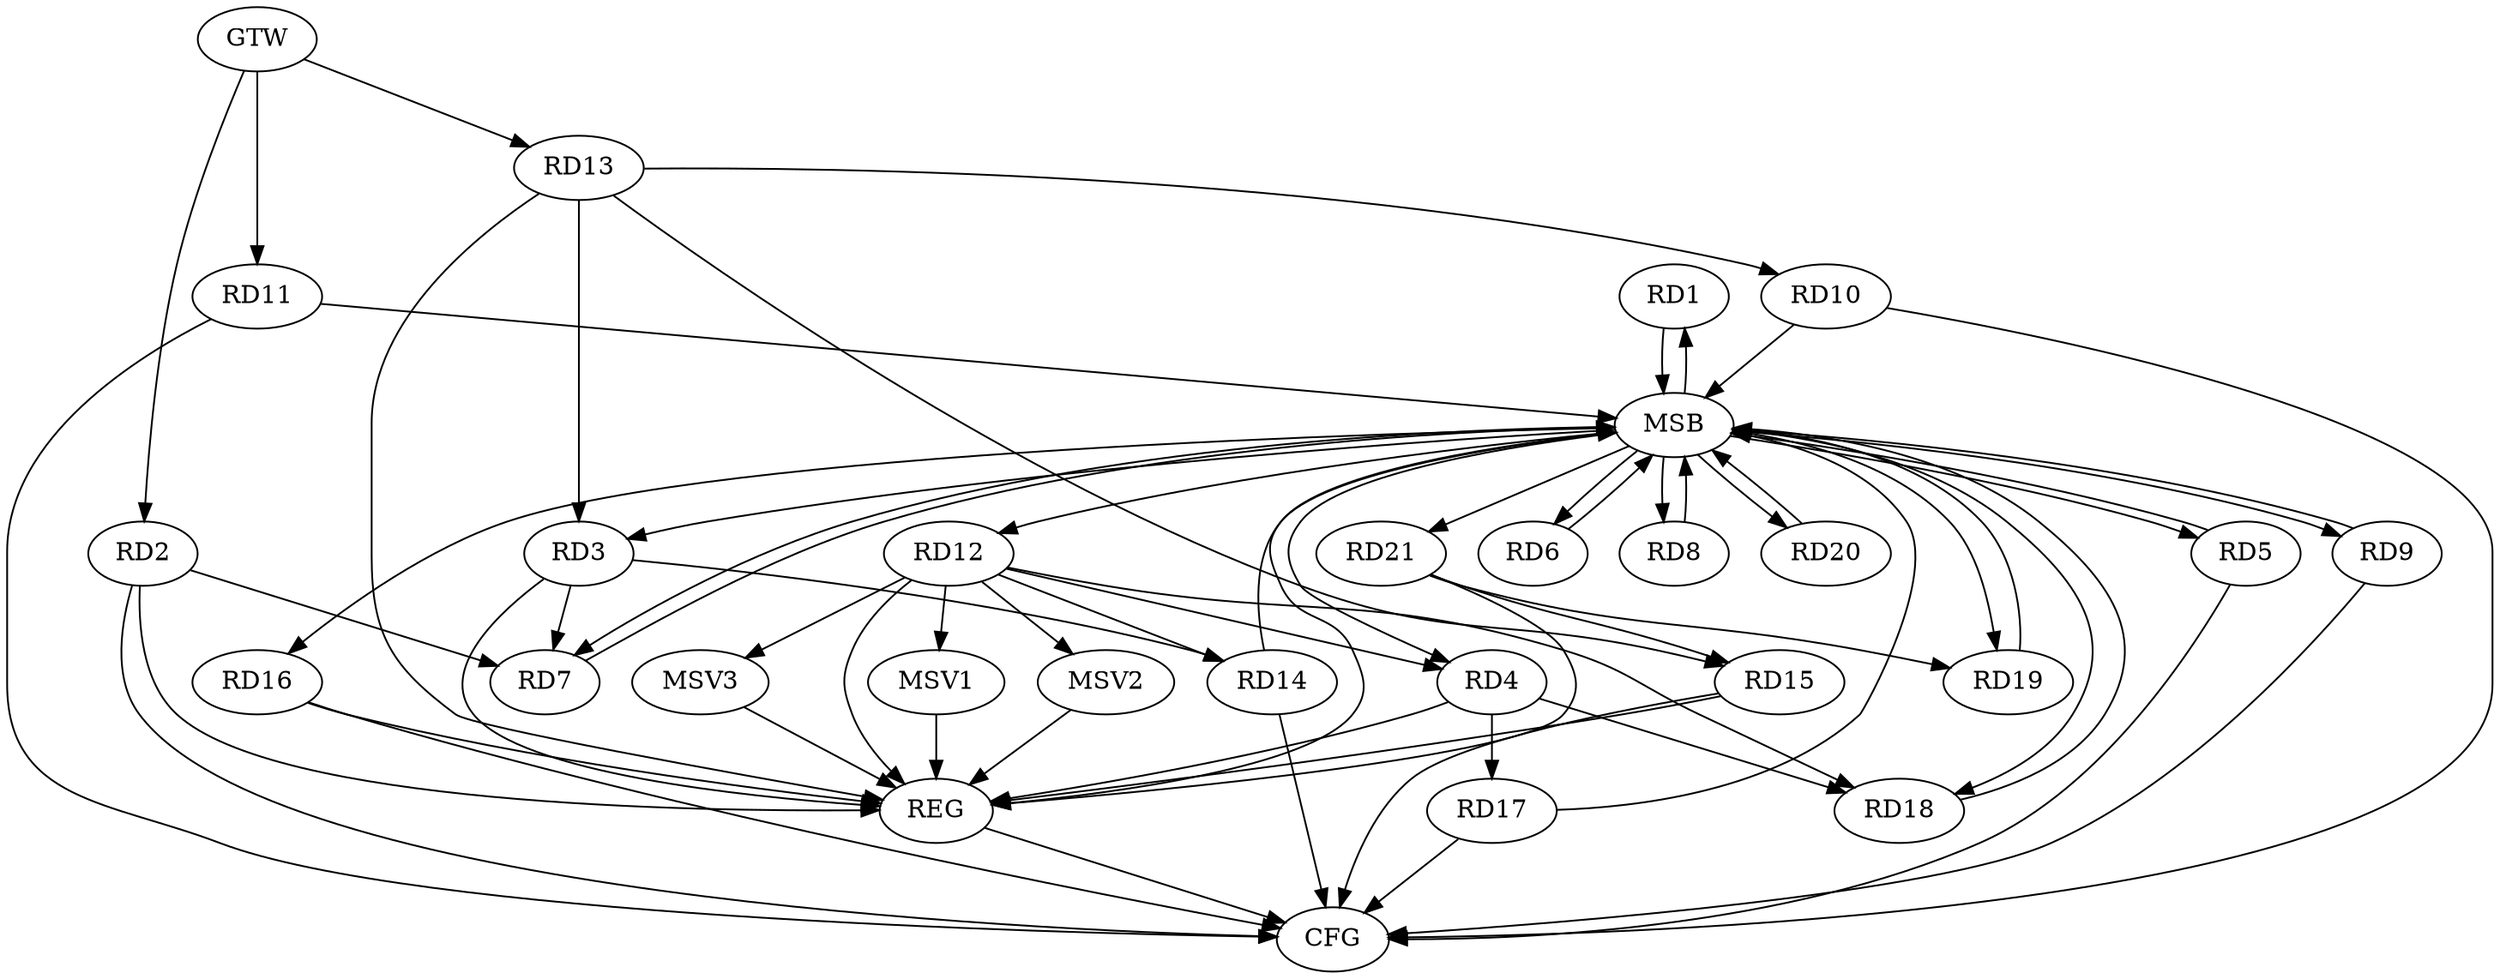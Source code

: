 strict digraph G {
  RD1 [ label="RD1" ];
  RD2 [ label="RD2" ];
  RD3 [ label="RD3" ];
  RD4 [ label="RD4" ];
  RD5 [ label="RD5" ];
  RD6 [ label="RD6" ];
  RD7 [ label="RD7" ];
  RD8 [ label="RD8" ];
  RD9 [ label="RD9" ];
  RD10 [ label="RD10" ];
  RD11 [ label="RD11" ];
  RD12 [ label="RD12" ];
  RD13 [ label="RD13" ];
  RD14 [ label="RD14" ];
  RD15 [ label="RD15" ];
  RD16 [ label="RD16" ];
  RD17 [ label="RD17" ];
  RD18 [ label="RD18" ];
  RD19 [ label="RD19" ];
  RD20 [ label="RD20" ];
  RD21 [ label="RD21" ];
  GTW [ label="GTW" ];
  REG [ label="REG" ];
  MSB [ label="MSB" ];
  CFG [ label="CFG" ];
  MSV1 [ label="MSV1" ];
  MSV2 [ label="MSV2" ];
  MSV3 [ label="MSV3" ];
  RD2 -> RD7;
  RD3 -> RD7;
  RD13 -> RD3;
  RD3 -> RD14;
  RD12 -> RD4;
  RD4 -> RD17;
  RD4 -> RD18;
  RD13 -> RD10;
  RD12 -> RD14;
  RD12 -> RD18;
  RD13 -> RD15;
  RD21 -> RD15;
  RD21 -> RD19;
  GTW -> RD2;
  GTW -> RD11;
  GTW -> RD13;
  RD2 -> REG;
  RD3 -> REG;
  RD4 -> REG;
  RD12 -> REG;
  RD13 -> REG;
  RD15 -> REG;
  RD16 -> REG;
  RD21 -> REG;
  RD1 -> MSB;
  MSB -> RD5;
  MSB -> RD21;
  MSB -> REG;
  RD5 -> MSB;
  MSB -> RD6;
  MSB -> RD8;
  MSB -> RD20;
  RD6 -> MSB;
  MSB -> RD1;
  RD7 -> MSB;
  RD8 -> MSB;
  RD9 -> MSB;
  MSB -> RD7;
  RD10 -> MSB;
  MSB -> RD3;
  MSB -> RD9;
  RD11 -> MSB;
  MSB -> RD12;
  MSB -> RD16;
  RD14 -> MSB;
  MSB -> RD4;
  RD17 -> MSB;
  MSB -> RD18;
  RD18 -> MSB;
  RD19 -> MSB;
  RD20 -> MSB;
  MSB -> RD19;
  RD16 -> CFG;
  RD11 -> CFG;
  RD9 -> CFG;
  RD10 -> CFG;
  RD14 -> CFG;
  RD2 -> CFG;
  RD17 -> CFG;
  RD5 -> CFG;
  RD15 -> CFG;
  REG -> CFG;
  RD12 -> MSV1;
  MSV1 -> REG;
  RD12 -> MSV2;
  RD12 -> MSV3;
  MSV2 -> REG;
  MSV3 -> REG;
}
